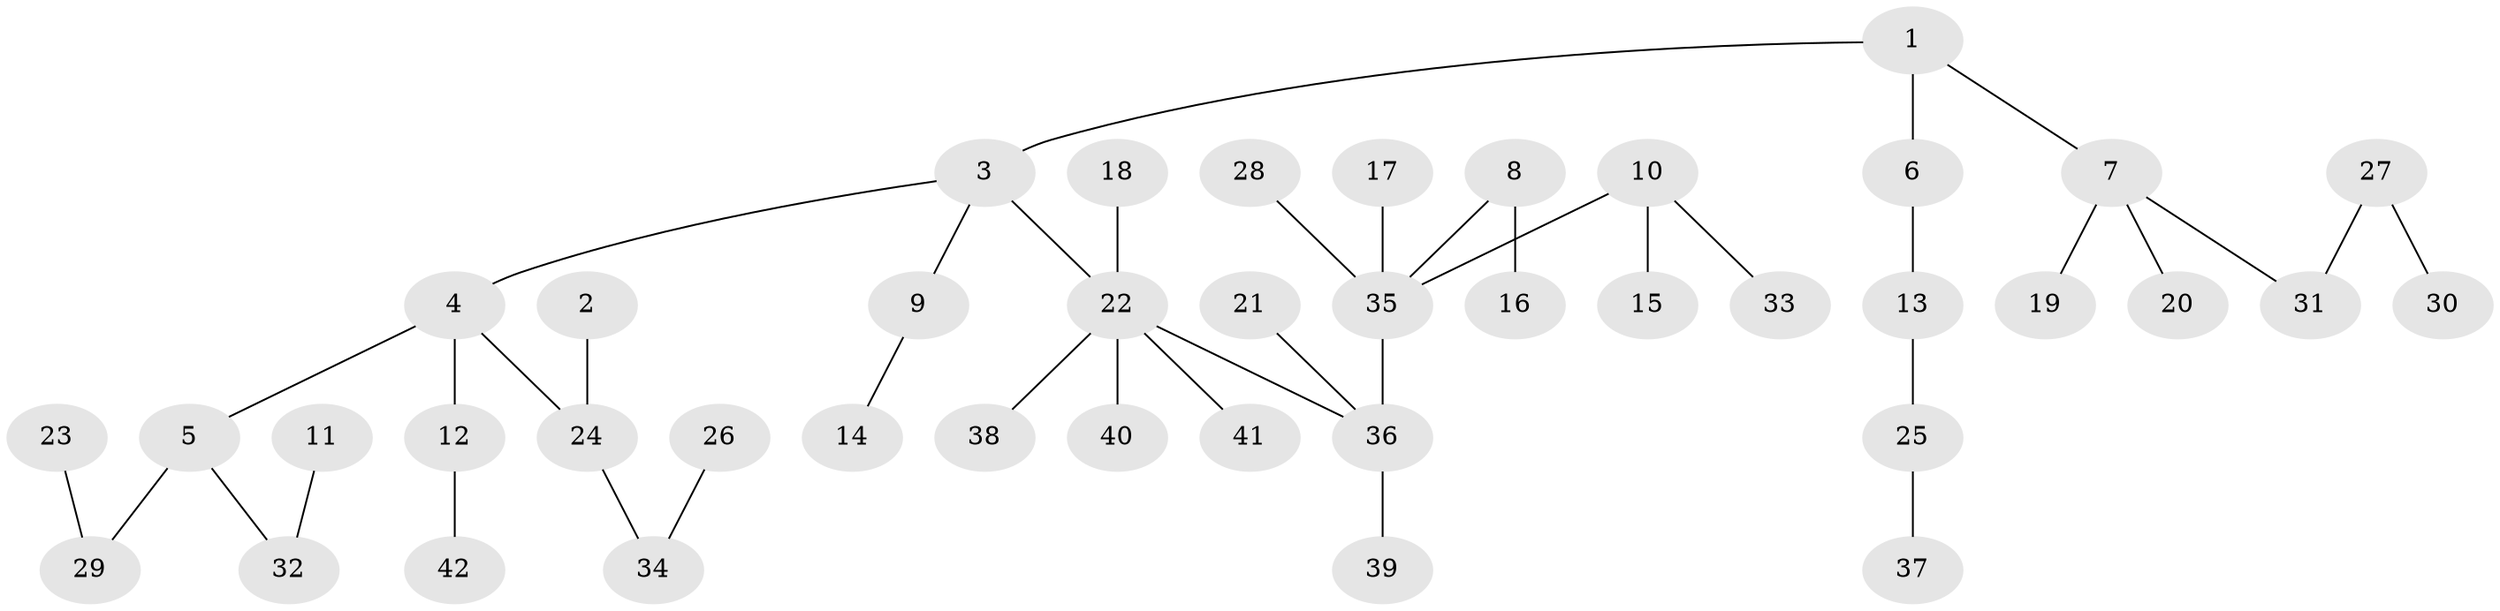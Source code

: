 // original degree distribution, {3: 0.14457831325301204, 4: 0.060240963855421686, 8: 0.012048192771084338, 1: 0.4819277108433735, 2: 0.26506024096385544, 6: 0.012048192771084338, 5: 0.024096385542168676}
// Generated by graph-tools (version 1.1) at 2025/02/03/09/25 03:02:31]
// undirected, 42 vertices, 41 edges
graph export_dot {
graph [start="1"]
  node [color=gray90,style=filled];
  1;
  2;
  3;
  4;
  5;
  6;
  7;
  8;
  9;
  10;
  11;
  12;
  13;
  14;
  15;
  16;
  17;
  18;
  19;
  20;
  21;
  22;
  23;
  24;
  25;
  26;
  27;
  28;
  29;
  30;
  31;
  32;
  33;
  34;
  35;
  36;
  37;
  38;
  39;
  40;
  41;
  42;
  1 -- 3 [weight=1.0];
  1 -- 6 [weight=1.0];
  1 -- 7 [weight=1.0];
  2 -- 24 [weight=1.0];
  3 -- 4 [weight=1.0];
  3 -- 9 [weight=1.0];
  3 -- 22 [weight=1.0];
  4 -- 5 [weight=1.0];
  4 -- 12 [weight=1.0];
  4 -- 24 [weight=1.0];
  5 -- 29 [weight=1.0];
  5 -- 32 [weight=1.0];
  6 -- 13 [weight=1.0];
  7 -- 19 [weight=1.0];
  7 -- 20 [weight=1.0];
  7 -- 31 [weight=1.0];
  8 -- 16 [weight=1.0];
  8 -- 35 [weight=1.0];
  9 -- 14 [weight=1.0];
  10 -- 15 [weight=1.0];
  10 -- 33 [weight=1.0];
  10 -- 35 [weight=1.0];
  11 -- 32 [weight=1.0];
  12 -- 42 [weight=1.0];
  13 -- 25 [weight=1.0];
  17 -- 35 [weight=1.0];
  18 -- 22 [weight=1.0];
  21 -- 36 [weight=1.0];
  22 -- 36 [weight=1.0];
  22 -- 38 [weight=1.0];
  22 -- 40 [weight=1.0];
  22 -- 41 [weight=1.0];
  23 -- 29 [weight=1.0];
  24 -- 34 [weight=1.0];
  25 -- 37 [weight=1.0];
  26 -- 34 [weight=1.0];
  27 -- 30 [weight=1.0];
  27 -- 31 [weight=1.0];
  28 -- 35 [weight=1.0];
  35 -- 36 [weight=1.0];
  36 -- 39 [weight=1.0];
}
